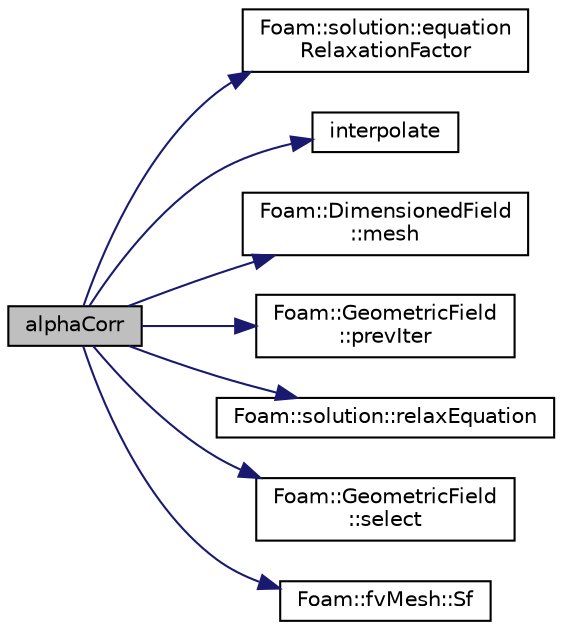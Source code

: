 digraph "alphaCorr"
{
  bgcolor="transparent";
  edge [fontname="Helvetica",fontsize="10",labelfontname="Helvetica",labelfontsize="10"];
  node [fontname="Helvetica",fontsize="10",shape=record];
  rankdir="LR";
  Node1 [label="alphaCorr",height=0.2,width=0.4,color="black", fillcolor="grey75", style="filled" fontcolor="black"];
  Node1 -> Node2 [color="midnightblue",fontsize="10",style="solid",fontname="Helvetica"];
  Node2 [label="Foam::solution::equation\lRelaxationFactor",height=0.2,width=0.4,color="black",URL="$classFoam_1_1solution.html#aab63e5ea7e0b873802519e47d97f927c",tooltip="Return the relaxation factor for the given equation. "];
  Node1 -> Node3 [color="midnightblue",fontsize="10",style="solid",fontname="Helvetica"];
  Node3 [label="interpolate",height=0.2,width=0.4,color="black",URL="$namespaceFoam_1_1fvc.html#a768cc91e806b7278729a11134de57ecf",tooltip="Interpolate field onto faces using scheme given by Istream. "];
  Node1 -> Node4 [color="midnightblue",fontsize="10",style="solid",fontname="Helvetica"];
  Node4 [label="Foam::DimensionedField\l::mesh",height=0.2,width=0.4,color="black",URL="$classFoam_1_1DimensionedField.html#abdefa6904b53f35c49185ee1cb3d1800",tooltip="Return mesh. "];
  Node1 -> Node5 [color="midnightblue",fontsize="10",style="solid",fontname="Helvetica"];
  Node5 [label="Foam::GeometricField\l::prevIter",height=0.2,width=0.4,color="black",URL="$classFoam_1_1GeometricField.html#a2a2b38ba2f371234ce11243265952e9b",tooltip="Return previous iteration field. "];
  Node1 -> Node6 [color="midnightblue",fontsize="10",style="solid",fontname="Helvetica"];
  Node6 [label="Foam::solution::relaxEquation",height=0.2,width=0.4,color="black",URL="$classFoam_1_1solution.html#ae1ebb8f58c43e74be653136fab0f5498",tooltip="Return true if the relaxation factor is given for the equation. "];
  Node1 -> Node7 [color="midnightblue",fontsize="10",style="solid",fontname="Helvetica"];
  Node7 [label="Foam::GeometricField\l::select",height=0.2,width=0.4,color="black",URL="$classFoam_1_1GeometricField.html#a0a0b730d0b1d0e8643743ecf9efa6b24",tooltip="Select the final iteration parameters if `final&#39; is true. "];
  Node1 -> Node8 [color="midnightblue",fontsize="10",style="solid",fontname="Helvetica"];
  Node8 [label="Foam::fvMesh::Sf",height=0.2,width=0.4,color="black",URL="$classFoam_1_1fvMesh.html#af12143fbad868b6e74ca00b7e97e84d6",tooltip="Return cell face area vectors. "];
}
